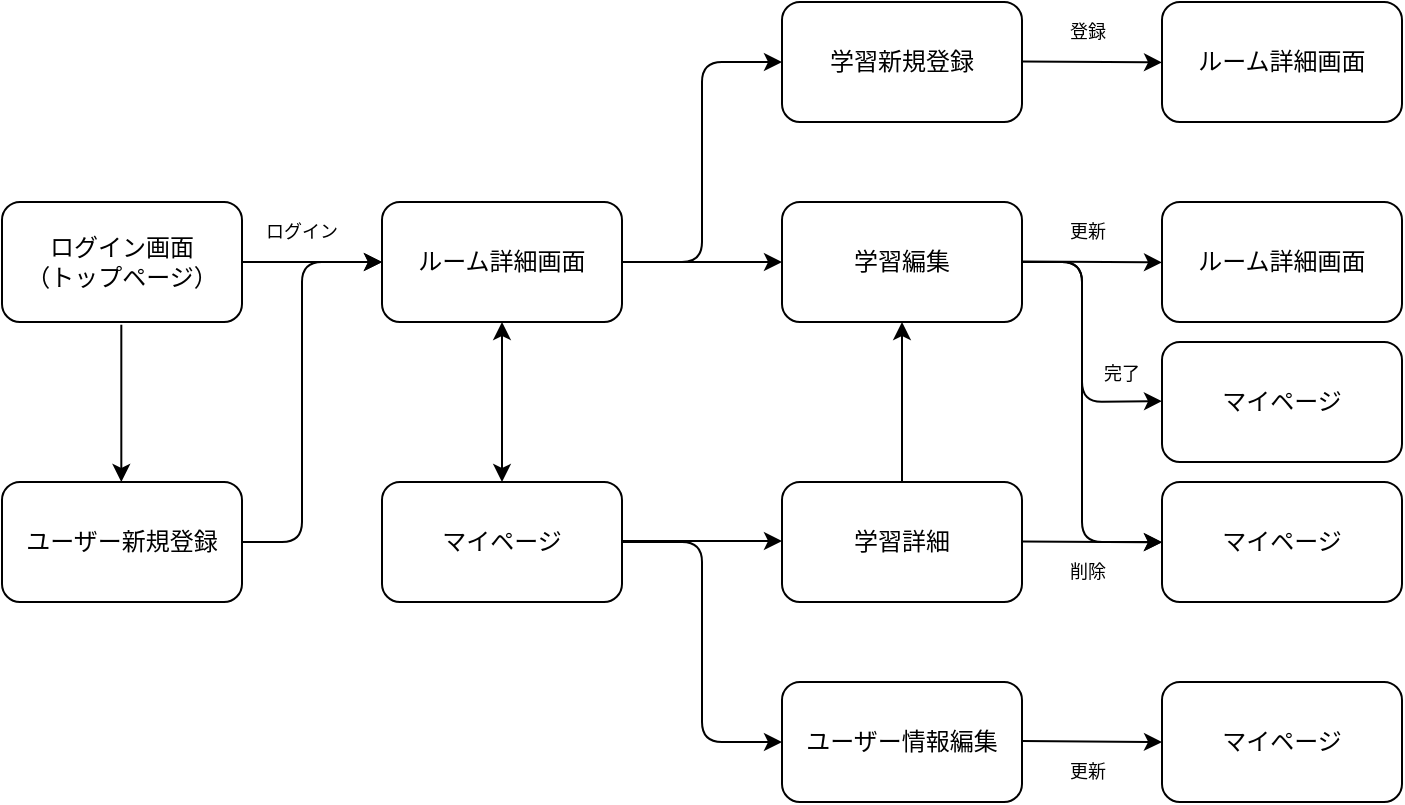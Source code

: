 <mxfile>
    <diagram id="KQtJSze5TokPbDwBIz2W" name="ページ1">
        <mxGraphModel dx="744" dy="659" grid="1" gridSize="10" guides="1" tooltips="1" connect="1" arrows="1" fold="1" page="1" pageScale="1" pageWidth="827" pageHeight="1169" math="0" shadow="0">
            <root>
                <mxCell id="0"/>
                <mxCell id="1" parent="0"/>
                <mxCell id="2" value="ログイン画面&lt;br&gt;（トップページ）" style="rounded=1;whiteSpace=wrap;html=1;" parent="1" vertex="1">
                    <mxGeometry x="10" y="150" width="120" height="60" as="geometry"/>
                </mxCell>
                <mxCell id="3" value="ルーム詳細画面" style="rounded=1;whiteSpace=wrap;html=1;" parent="1" vertex="1">
                    <mxGeometry x="200" y="150" width="120" height="60" as="geometry"/>
                </mxCell>
                <mxCell id="4" value="学習新規登録" style="rounded=1;whiteSpace=wrap;html=1;" parent="1" vertex="1">
                    <mxGeometry x="400" y="50" width="120" height="60" as="geometry"/>
                </mxCell>
                <mxCell id="5" value="学習編集" style="rounded=1;whiteSpace=wrap;html=1;" parent="1" vertex="1">
                    <mxGeometry x="400" y="150" width="120" height="60" as="geometry"/>
                </mxCell>
                <mxCell id="6" value="マイページ" style="rounded=1;whiteSpace=wrap;html=1;" parent="1" vertex="1">
                    <mxGeometry x="200" y="290" width="120" height="60" as="geometry"/>
                </mxCell>
                <mxCell id="7" value="" style="endArrow=classic;html=1;strokeWidth=1;exitX=1;exitY=0.5;exitDx=0;exitDy=0;" parent="1" source="81" edge="1">
                    <mxGeometry width="50" height="50" relative="1" as="geometry">
                        <mxPoint x="120" y="325" as="sourcePoint"/>
                        <mxPoint x="200" y="180" as="targetPoint"/>
                        <Array as="points">
                            <mxPoint x="160" y="320"/>
                            <mxPoint x="160" y="180"/>
                        </Array>
                    </mxGeometry>
                </mxCell>
                <mxCell id="81" value="ユーザー新規登録" style="rounded=1;whiteSpace=wrap;html=1;" parent="1" vertex="1">
                    <mxGeometry x="10" y="290" width="120" height="60" as="geometry"/>
                </mxCell>
                <mxCell id="82" value="" style="endArrow=classic;html=1;strokeWidth=1;entryX=0.328;entryY=-0.013;entryDx=0;entryDy=0;entryPerimeter=0;exitX=0.328;exitY=1.01;exitDx=0;exitDy=0;exitPerimeter=0;" parent="1" edge="1">
                    <mxGeometry width="50" height="50" relative="1" as="geometry">
                        <mxPoint x="69.66" y="211.38" as="sourcePoint"/>
                        <mxPoint x="69.66" y="290" as="targetPoint"/>
                    </mxGeometry>
                </mxCell>
                <mxCell id="83" value="" style="endArrow=classic;html=1;strokeWidth=1;entryX=0;entryY=0.5;entryDx=0;entryDy=0;exitX=1;exitY=0.5;exitDx=0;exitDy=0;" parent="1" source="2" target="3" edge="1">
                    <mxGeometry width="50" height="50" relative="1" as="geometry">
                        <mxPoint x="119.17" y="420" as="sourcePoint"/>
                        <mxPoint x="119.17" y="341.38" as="targetPoint"/>
                    </mxGeometry>
                </mxCell>
                <mxCell id="87" value="" style="endArrow=classic;startArrow=classic;html=1;entryX=0.5;entryY=1;entryDx=0;entryDy=0;exitX=0.5;exitY=0;exitDx=0;exitDy=0;" parent="1" source="6" target="3" edge="1">
                    <mxGeometry width="50" height="50" relative="1" as="geometry">
                        <mxPoint x="240" y="350" as="sourcePoint"/>
                        <mxPoint x="290" y="300" as="targetPoint"/>
                    </mxGeometry>
                </mxCell>
                <mxCell id="88" value="学習詳細" style="rounded=1;whiteSpace=wrap;html=1;" parent="1" vertex="1">
                    <mxGeometry x="400" y="290" width="120" height="60" as="geometry"/>
                </mxCell>
                <mxCell id="89" value="ユーザー情報編集" style="rounded=1;whiteSpace=wrap;html=1;" parent="1" vertex="1">
                    <mxGeometry x="400" y="390" width="120" height="60" as="geometry"/>
                </mxCell>
                <mxCell id="90" value="ルーム詳細画面" style="rounded=1;whiteSpace=wrap;html=1;" parent="1" vertex="1">
                    <mxGeometry x="590" y="50" width="120" height="60" as="geometry"/>
                </mxCell>
                <mxCell id="91" value="ルーム詳細画面" style="rounded=1;whiteSpace=wrap;html=1;" parent="1" vertex="1">
                    <mxGeometry x="590" y="150" width="120" height="60" as="geometry"/>
                </mxCell>
                <mxCell id="92" value="マイページ" style="rounded=1;whiteSpace=wrap;html=1;" parent="1" vertex="1">
                    <mxGeometry x="590" y="290" width="120" height="60" as="geometry"/>
                </mxCell>
                <mxCell id="93" value="マイページ" style="rounded=1;whiteSpace=wrap;html=1;" parent="1" vertex="1">
                    <mxGeometry x="590" y="390" width="120" height="60" as="geometry"/>
                </mxCell>
                <mxCell id="94" value="" style="endArrow=classic;html=1;entryX=0;entryY=0.5;entryDx=0;entryDy=0;exitX=1;exitY=0.5;exitDx=0;exitDy=0;" parent="1" source="3" target="5" edge="1">
                    <mxGeometry width="50" height="50" relative="1" as="geometry">
                        <mxPoint x="340" y="270" as="sourcePoint"/>
                        <mxPoint x="390" y="220" as="targetPoint"/>
                    </mxGeometry>
                </mxCell>
                <mxCell id="95" value="" style="endArrow=classic;html=1;entryX=0;entryY=0.5;entryDx=0;entryDy=0;" parent="1" target="4" edge="1">
                    <mxGeometry width="50" height="50" relative="1" as="geometry">
                        <mxPoint x="320" y="180" as="sourcePoint"/>
                        <mxPoint x="380" y="130" as="targetPoint"/>
                        <Array as="points">
                            <mxPoint x="360" y="180"/>
                            <mxPoint x="360" y="80"/>
                        </Array>
                    </mxGeometry>
                </mxCell>
                <mxCell id="96" value="" style="endArrow=classic;html=1;entryX=0;entryY=0.5;entryDx=0;entryDy=0;exitX=1;exitY=0.5;exitDx=0;exitDy=0;" parent="1" edge="1">
                    <mxGeometry width="50" height="50" relative="1" as="geometry">
                        <mxPoint x="320" y="319.5" as="sourcePoint"/>
                        <mxPoint x="400" y="319.5" as="targetPoint"/>
                    </mxGeometry>
                </mxCell>
                <mxCell id="97" value="" style="endArrow=classic;html=1;entryX=0;entryY=0.5;entryDx=0;entryDy=0;exitX=1;exitY=0.5;exitDx=0;exitDy=0;" parent="1" source="6" target="89" edge="1">
                    <mxGeometry width="50" height="50" relative="1" as="geometry">
                        <mxPoint x="360" y="320" as="sourcePoint"/>
                        <mxPoint x="410" y="329.5" as="targetPoint"/>
                        <Array as="points">
                            <mxPoint x="360" y="320"/>
                            <mxPoint x="360" y="420"/>
                        </Array>
                    </mxGeometry>
                </mxCell>
                <mxCell id="98" value="" style="endArrow=classic;html=1;entryX=0.5;entryY=1;entryDx=0;entryDy=0;exitX=0.5;exitY=0;exitDx=0;exitDy=0;" parent="1" source="88" target="5" edge="1">
                    <mxGeometry width="50" height="50" relative="1" as="geometry">
                        <mxPoint x="460" y="280" as="sourcePoint"/>
                        <mxPoint x="420" y="339.5" as="targetPoint"/>
                    </mxGeometry>
                </mxCell>
                <mxCell id="99" value="" style="endArrow=classic;html=1;exitX=1;exitY=0.5;exitDx=0;exitDy=0;entryX=0;entryY=0.5;entryDx=0;entryDy=0;" parent="1" target="93" edge="1">
                    <mxGeometry width="50" height="50" relative="1" as="geometry">
                        <mxPoint x="520" y="419.5" as="sourcePoint"/>
                        <mxPoint x="590" y="420" as="targetPoint"/>
                    </mxGeometry>
                </mxCell>
                <mxCell id="100" value="" style="endArrow=classic;html=1;exitX=1;exitY=0.5;exitDx=0;exitDy=0;entryX=0;entryY=0.5;entryDx=0;entryDy=0;" parent="1" edge="1">
                    <mxGeometry width="50" height="50" relative="1" as="geometry">
                        <mxPoint x="520" y="319.71" as="sourcePoint"/>
                        <mxPoint x="590" y="320.21" as="targetPoint"/>
                    </mxGeometry>
                </mxCell>
                <mxCell id="101" value="" style="endArrow=classic;html=1;exitX=1;exitY=0.5;exitDx=0;exitDy=0;entryX=0;entryY=0.5;entryDx=0;entryDy=0;" parent="1" edge="1">
                    <mxGeometry width="50" height="50" relative="1" as="geometry">
                        <mxPoint x="520" y="179.71" as="sourcePoint"/>
                        <mxPoint x="590" y="180.21" as="targetPoint"/>
                    </mxGeometry>
                </mxCell>
                <mxCell id="102" value="" style="endArrow=classic;html=1;exitX=1;exitY=0.5;exitDx=0;exitDy=0;entryX=0;entryY=0.5;entryDx=0;entryDy=0;" parent="1" edge="1">
                    <mxGeometry width="50" height="50" relative="1" as="geometry">
                        <mxPoint x="520" y="79.71" as="sourcePoint"/>
                        <mxPoint x="590" y="80.21" as="targetPoint"/>
                    </mxGeometry>
                </mxCell>
                <mxCell id="103" value="" style="endArrow=classic;html=1;exitX=0;exitY=1;exitDx=0;exitDy=0;entryX=0;entryY=0.5;entryDx=0;entryDy=0;" parent="1" source="107" target="92" edge="1">
                    <mxGeometry width="50" height="50" relative="1" as="geometry">
                        <mxPoint x="550" y="180" as="sourcePoint"/>
                        <mxPoint x="550" y="320" as="targetPoint"/>
                        <Array as="points">
                            <mxPoint x="550" y="180"/>
                            <mxPoint x="550" y="320"/>
                        </Array>
                    </mxGeometry>
                </mxCell>
                <mxCell id="104" value="ログイン" style="text;html=1;strokeColor=none;fillColor=none;align=center;verticalAlign=middle;whiteSpace=wrap;rounded=0;fontSize=9;" parent="1" vertex="1">
                    <mxGeometry x="130" y="150" width="60" height="30" as="geometry"/>
                </mxCell>
                <mxCell id="105" value="登録" style="text;html=1;strokeColor=none;fillColor=none;align=center;verticalAlign=middle;whiteSpace=wrap;rounded=0;fontSize=9;" parent="1" vertex="1">
                    <mxGeometry x="523" y="50" width="60" height="30" as="geometry"/>
                </mxCell>
                <mxCell id="107" value="更新" style="text;html=1;strokeColor=none;fillColor=none;align=center;verticalAlign=middle;whiteSpace=wrap;rounded=0;fontSize=9;" parent="1" vertex="1">
                    <mxGeometry x="523" y="150" width="60" height="30" as="geometry"/>
                </mxCell>
                <mxCell id="108" value="完了" style="text;html=1;strokeColor=none;fillColor=none;align=center;verticalAlign=middle;whiteSpace=wrap;rounded=0;fontSize=9;" parent="1" vertex="1">
                    <mxGeometry x="540" y="221" width="60" height="30" as="geometry"/>
                </mxCell>
                <mxCell id="110" value="削除" style="text;html=1;strokeColor=none;fillColor=none;align=center;verticalAlign=middle;whiteSpace=wrap;rounded=0;fontSize=9;" parent="1" vertex="1">
                    <mxGeometry x="523" y="320" width="60" height="30" as="geometry"/>
                </mxCell>
                <mxCell id="111" value="更新" style="text;html=1;strokeColor=none;fillColor=none;align=center;verticalAlign=middle;whiteSpace=wrap;rounded=0;fontSize=9;" parent="1" vertex="1">
                    <mxGeometry x="523" y="420" width="60" height="30" as="geometry"/>
                </mxCell>
                <mxCell id="112" value="マイページ" style="rounded=1;whiteSpace=wrap;html=1;" parent="1" vertex="1">
                    <mxGeometry x="590" y="220" width="120" height="60" as="geometry"/>
                </mxCell>
                <mxCell id="113" value="" style="endArrow=classic;html=1;entryX=0;entryY=0.5;entryDx=0;entryDy=0;exitX=1;exitY=0.5;exitDx=0;exitDy=0;" parent="1" source="5" edge="1">
                    <mxGeometry width="50" height="50" relative="1" as="geometry">
                        <mxPoint x="550" y="250" as="sourcePoint"/>
                        <mxPoint x="590" y="249.58" as="targetPoint"/>
                        <Array as="points">
                            <mxPoint x="550" y="180"/>
                            <mxPoint x="550" y="250"/>
                        </Array>
                    </mxGeometry>
                </mxCell>
            </root>
        </mxGraphModel>
    </diagram>
</mxfile>